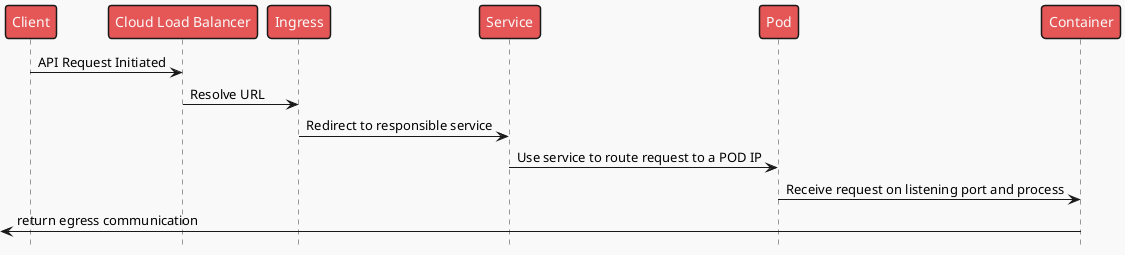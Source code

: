 @startuml simple-http-flow

!theme mars

hide footbox

participant Client as client
participant "Cloud Load Balancer" as clb
participant Ingress as ing
participant Service as svc
participant Pod as pod
participant Container as cont

client -> clb : API Request Initiated
clb -> ing : Resolve URL
ing -> svc : Redirect to responsible service
svc -> pod : Use service to route request to a POD IP
pod -> cont : Receive request on listening port and process
[<- cont : return egress communication

@enduml

